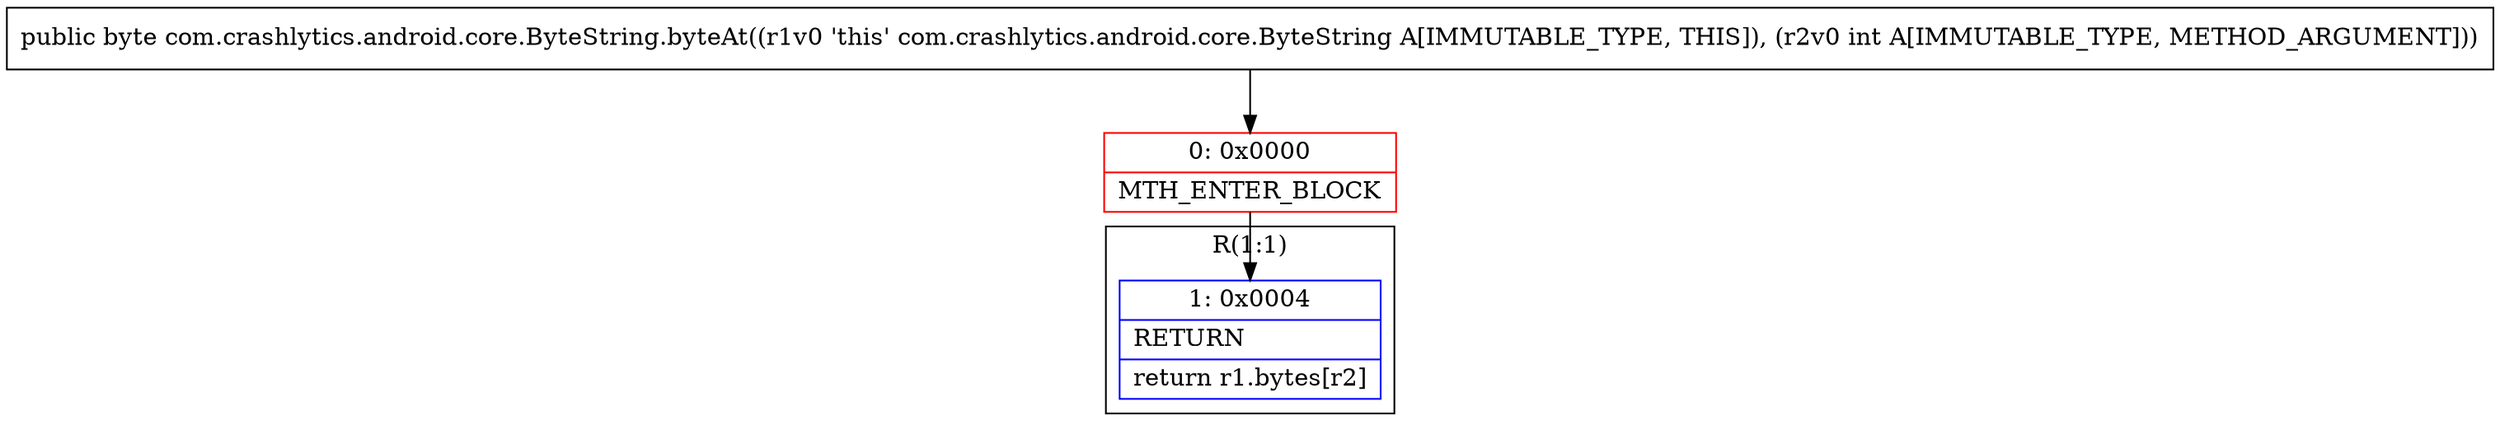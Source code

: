 digraph "CFG forcom.crashlytics.android.core.ByteString.byteAt(I)B" {
subgraph cluster_Region_1846298887 {
label = "R(1:1)";
node [shape=record,color=blue];
Node_1 [shape=record,label="{1\:\ 0x0004|RETURN\l|return r1.bytes[r2]\l}"];
}
Node_0 [shape=record,color=red,label="{0\:\ 0x0000|MTH_ENTER_BLOCK\l}"];
MethodNode[shape=record,label="{public byte com.crashlytics.android.core.ByteString.byteAt((r1v0 'this' com.crashlytics.android.core.ByteString A[IMMUTABLE_TYPE, THIS]), (r2v0 int A[IMMUTABLE_TYPE, METHOD_ARGUMENT])) }"];
MethodNode -> Node_0;
Node_0 -> Node_1;
}

